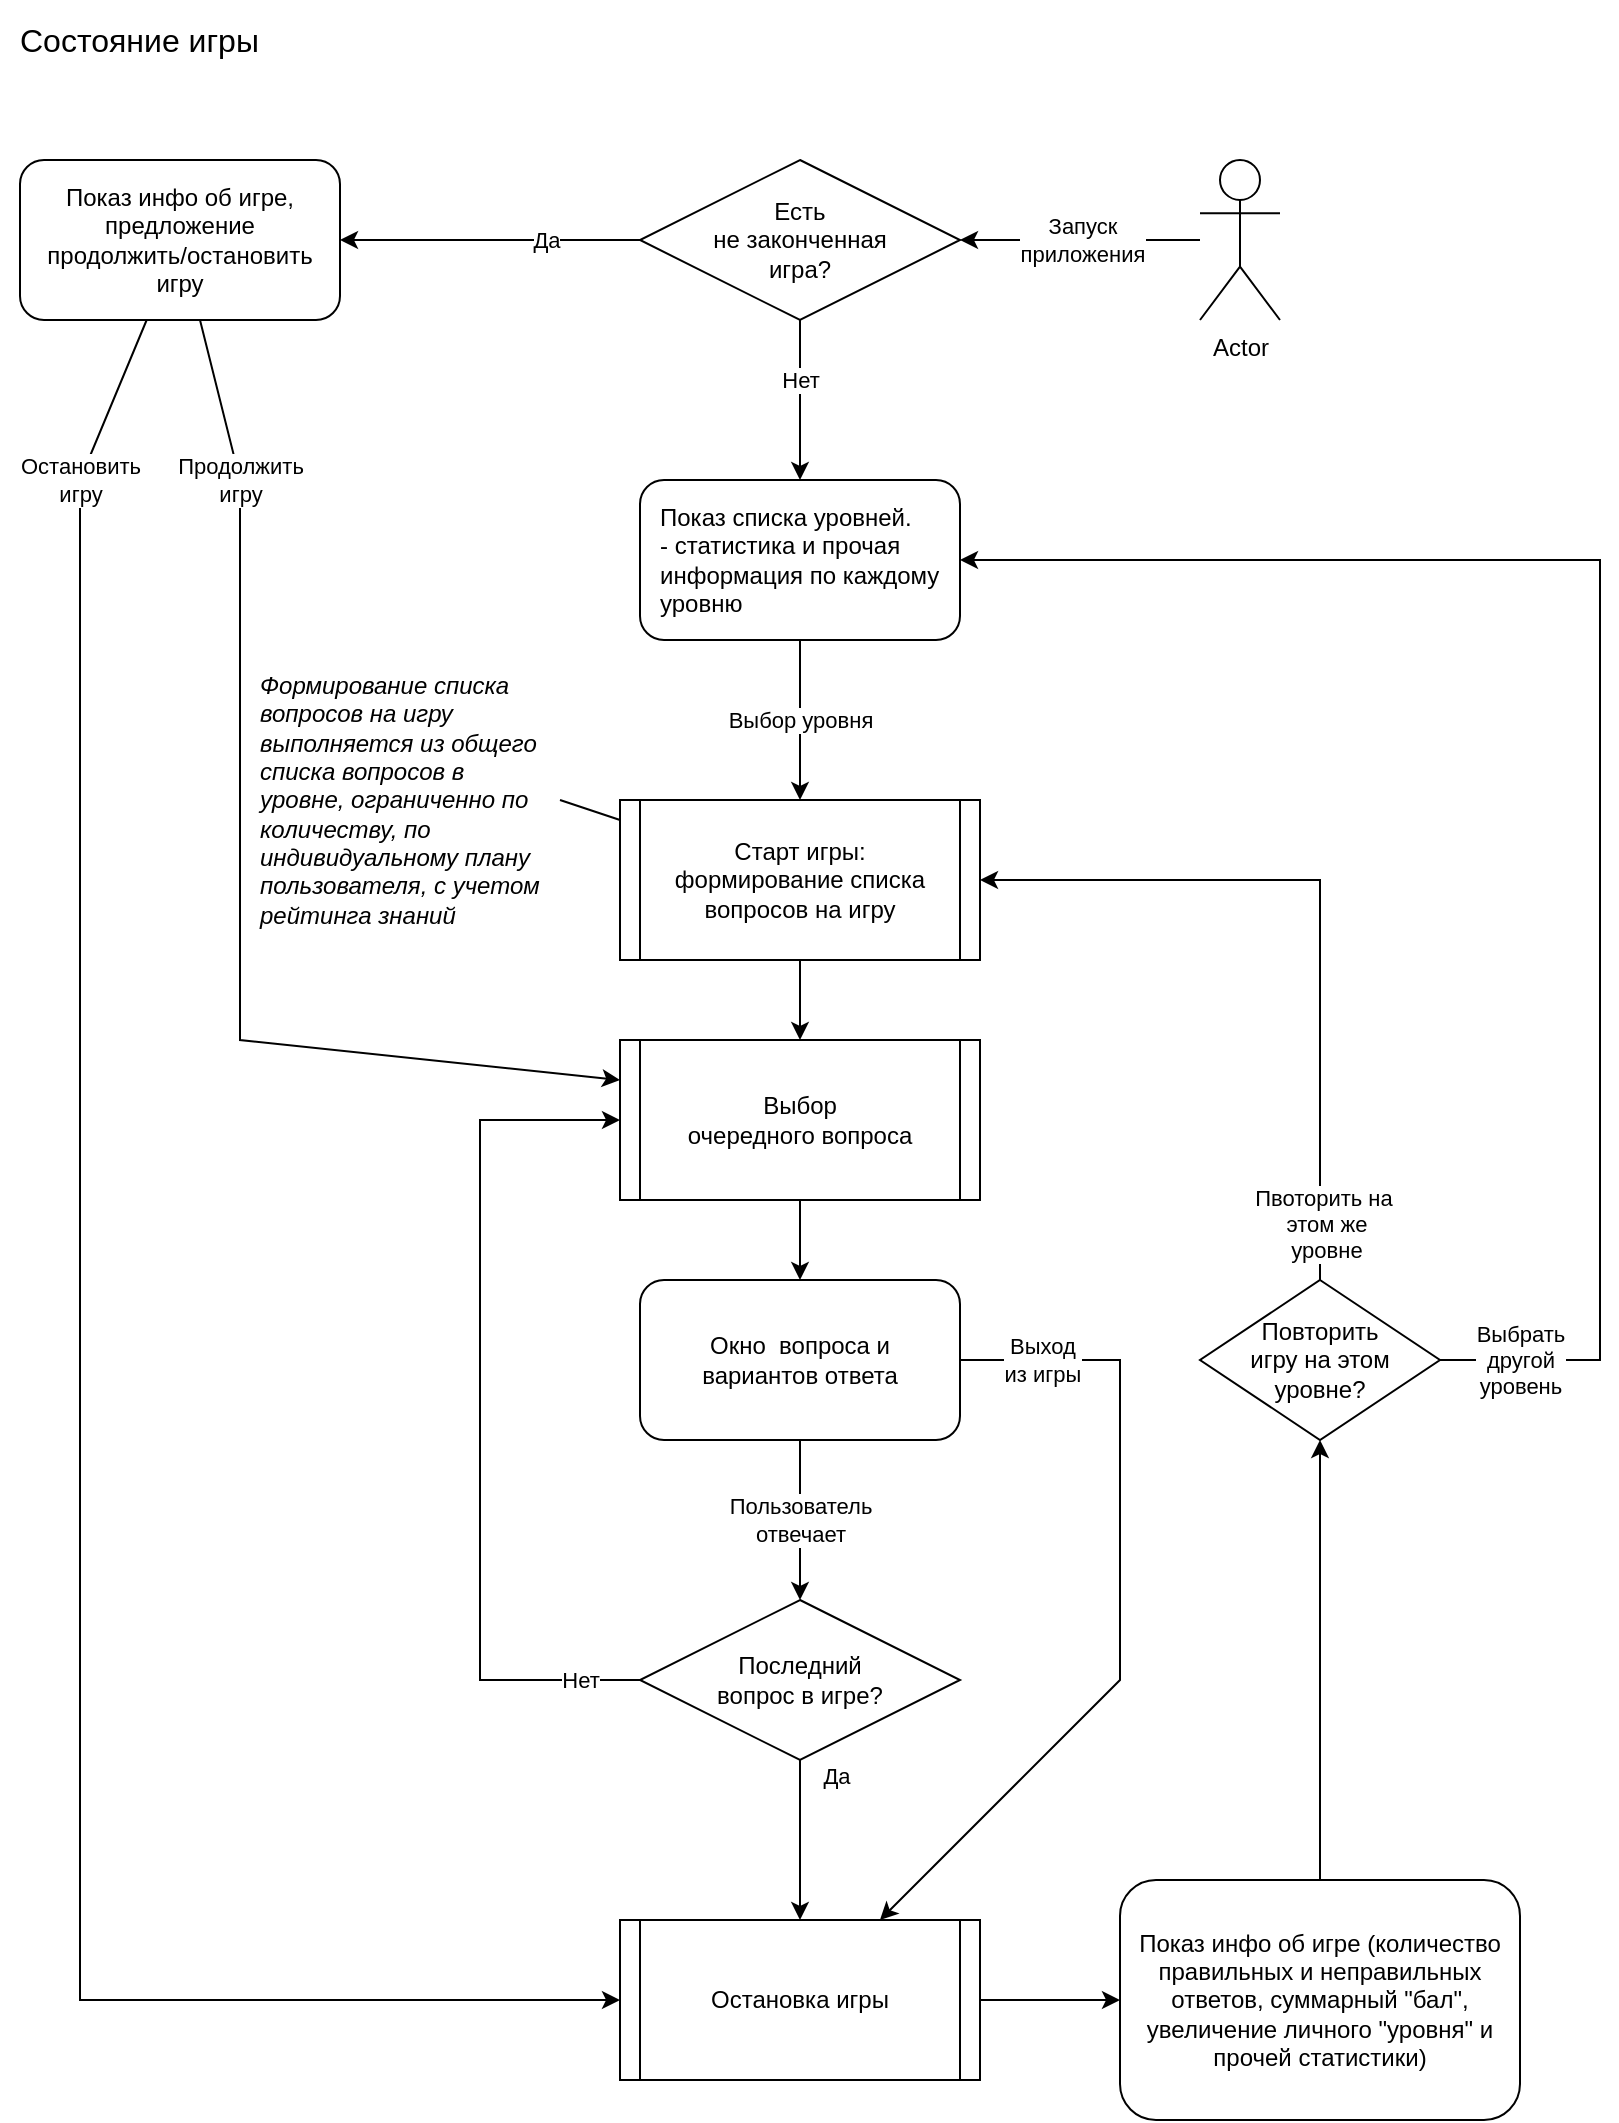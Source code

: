<mxfile version="22.1.11" type="device">
  <diagram id="C5RBs43oDa-KdzZeNtuy" name="Page-1">
    <mxGraphModel dx="1562" dy="1037" grid="1" gridSize="10" guides="1" tooltips="1" connect="1" arrows="1" fold="1" page="1" pageScale="1" pageWidth="827" pageHeight="1169" math="0" shadow="0">
      <root>
        <mxCell id="WIyWlLk6GJQsqaUBKTNV-0" />
        <mxCell id="WIyWlLk6GJQsqaUBKTNV-1" parent="WIyWlLk6GJQsqaUBKTNV-0" />
        <mxCell id="WIyWlLk6GJQsqaUBKTNV-3" value="Окно&amp;nbsp; вопроса и вариантов ответа" style="rounded=1;whiteSpace=wrap;html=1;fontSize=12;glass=0;strokeWidth=1;shadow=0;spacing=10;" parent="WIyWlLk6GJQsqaUBKTNV-1" vertex="1">
          <mxGeometry x="320" y="640" width="160" height="80" as="geometry" />
        </mxCell>
        <mxCell id="Wa4zjlMW-Ga0Yt3BIg9S-1" value="Состояние игры" style="text;html=1;strokeColor=none;fillColor=none;align=left;verticalAlign=middle;whiteSpace=wrap;rounded=0;fontSize=16;spacing=10;" parent="WIyWlLk6GJQsqaUBKTNV-1" vertex="1">
          <mxGeometry width="320" height="40" as="geometry" />
        </mxCell>
        <mxCell id="Wa4zjlMW-Ga0Yt3BIg9S-23" value="Нет" style="endArrow=classic;html=1;rounded=0;" parent="WIyWlLk6GJQsqaUBKTNV-1" source="Wa4zjlMW-Ga0Yt3BIg9S-39" target="Wa4zjlMW-Ga0Yt3BIg9S-38" edge="1">
          <mxGeometry x="-0.25" relative="1" as="geometry">
            <mxPoint x="140" y="360" as="sourcePoint" />
            <mxPoint x="320" y="240" as="targetPoint" />
            <mxPoint as="offset" />
          </mxGeometry>
        </mxCell>
        <mxCell id="Wa4zjlMW-Ga0Yt3BIg9S-38" value="Показ списка уровней.&lt;br&gt;- статистика и прочая информация по каждому уровню" style="rounded=1;whiteSpace=wrap;html=1;align=left;spacing=10;" parent="WIyWlLk6GJQsqaUBKTNV-1" vertex="1">
          <mxGeometry x="320" y="240" width="160" height="80" as="geometry" />
        </mxCell>
        <mxCell id="Wa4zjlMW-Ga0Yt3BIg9S-39" value="Есть&lt;br&gt;не законченная &lt;br&gt;игра?" style="rhombus;whiteSpace=wrap;html=1;" parent="WIyWlLk6GJQsqaUBKTNV-1" vertex="1">
          <mxGeometry x="320" y="80" width="160" height="80" as="geometry" />
        </mxCell>
        <mxCell id="Wa4zjlMW-Ga0Yt3BIg9S-40" value="" style="html=1;rounded=0;strokeWidth=1;entryX=0.5;entryY=0;entryDx=0;entryDy=0;exitX=0.5;exitY=1;exitDx=0;exitDy=0;" parent="WIyWlLk6GJQsqaUBKTNV-1" source="Wa4zjlMW-Ga0Yt3BIg9S-60" target="Wa4zjlMW-Ga0Yt3BIg9S-62" edge="1">
          <mxGeometry width="100" relative="1" as="geometry">
            <mxPoint x="414.231" y="480" as="sourcePoint" />
            <mxPoint x="405" y="520" as="targetPoint" />
          </mxGeometry>
        </mxCell>
        <mxCell id="Wa4zjlMW-Ga0Yt3BIg9S-43" value="Последний &lt;br&gt;вопрос в игре?" style="strokeWidth=1;html=1;shape=mxgraph.flowchart.decision;whiteSpace=wrap;" parent="WIyWlLk6GJQsqaUBKTNV-1" vertex="1">
          <mxGeometry x="320" y="800" width="160" height="80" as="geometry" />
        </mxCell>
        <mxCell id="Wa4zjlMW-Ga0Yt3BIg9S-45" value="Выбор уровня" style="html=1;rounded=0;strokeWidth=1;entryX=0.5;entryY=0;entryDx=0;entryDy=0;" parent="WIyWlLk6GJQsqaUBKTNV-1" source="Wa4zjlMW-Ga0Yt3BIg9S-38" target="Wa4zjlMW-Ga0Yt3BIg9S-60" edge="1">
          <mxGeometry width="100" relative="1" as="geometry">
            <mxPoint x="400" y="320" as="sourcePoint" />
            <mxPoint x="416.296" y="390" as="targetPoint" />
          </mxGeometry>
        </mxCell>
        <mxCell id="Wa4zjlMW-Ga0Yt3BIg9S-48" value="Пользователь &lt;br&gt;отвечает" style="endArrow=classic;html=1;rounded=0;exitX=0.5;exitY=1;exitDx=0;exitDy=0;" parent="WIyWlLk6GJQsqaUBKTNV-1" source="WIyWlLk6GJQsqaUBKTNV-3" target="Wa4zjlMW-Ga0Yt3BIg9S-43" edge="1">
          <mxGeometry width="50" height="50" relative="1" as="geometry">
            <mxPoint x="390" y="880" as="sourcePoint" />
            <mxPoint x="560" y="730" as="targetPoint" />
            <Array as="points" />
          </mxGeometry>
        </mxCell>
        <mxCell id="Wa4zjlMW-Ga0Yt3BIg9S-50" value="Выход&lt;br&gt;из игры" style="endArrow=classic;html=1;rounded=0;exitX=1;exitY=0.5;exitDx=0;exitDy=0;" parent="WIyWlLk6GJQsqaUBKTNV-1" source="WIyWlLk6GJQsqaUBKTNV-3" target="Wa4zjlMW-Ga0Yt3BIg9S-61" edge="1">
          <mxGeometry x="-0.8" width="50" height="50" relative="1" as="geometry">
            <mxPoint x="510" y="560" as="sourcePoint" />
            <mxPoint x="540" y="480" as="targetPoint" />
            <Array as="points">
              <mxPoint x="560" y="680" />
              <mxPoint x="560" y="840" />
            </Array>
            <mxPoint as="offset" />
          </mxGeometry>
        </mxCell>
        <mxCell id="Wa4zjlMW-Ga0Yt3BIg9S-51" value="" style="endArrow=classic;html=1;rounded=0;" parent="WIyWlLk6GJQsqaUBKTNV-1" source="Wa4zjlMW-Ga0Yt3BIg9S-43" target="Wa4zjlMW-Ga0Yt3BIg9S-61" edge="1">
          <mxGeometry width="50" height="50" relative="1" as="geometry">
            <mxPoint x="430" y="730" as="sourcePoint" />
            <mxPoint x="590" y="930" as="targetPoint" />
            <Array as="points" />
          </mxGeometry>
        </mxCell>
        <mxCell id="Wa4zjlMW-Ga0Yt3BIg9S-54" value="Да" style="edgeLabel;html=1;align=center;verticalAlign=middle;resizable=0;points=[];" parent="Wa4zjlMW-Ga0Yt3BIg9S-51" vertex="1" connectable="0">
          <mxGeometry x="-0.759" y="-2" relative="1" as="geometry">
            <mxPoint x="20" y="-2" as="offset" />
          </mxGeometry>
        </mxCell>
        <mxCell id="Wa4zjlMW-Ga0Yt3BIg9S-55" value="Нет" style="endArrow=classic;html=1;rounded=0;exitX=0;exitY=0.5;exitDx=0;exitDy=0;exitPerimeter=0;entryX=0;entryY=0.5;entryDx=0;entryDy=0;" parent="WIyWlLk6GJQsqaUBKTNV-1" source="Wa4zjlMW-Ga0Yt3BIg9S-43" target="Wa4zjlMW-Ga0Yt3BIg9S-62" edge="1">
          <mxGeometry x="-0.861" width="50" height="50" relative="1" as="geometry">
            <mxPoint x="450" y="1060" as="sourcePoint" />
            <mxPoint x="500" y="1010" as="targetPoint" />
            <Array as="points">
              <mxPoint x="240" y="840" />
              <mxPoint x="240" y="560" />
            </Array>
            <mxPoint as="offset" />
          </mxGeometry>
        </mxCell>
        <mxCell id="Wa4zjlMW-Ga0Yt3BIg9S-60" value="Старт игры:&lt;br&gt;формирование списка вопросов на игру" style="shape=process;whiteSpace=wrap;html=1;backgroundOutline=1;size=0.056;" parent="WIyWlLk6GJQsqaUBKTNV-1" vertex="1">
          <mxGeometry x="310" y="400" width="180" height="80" as="geometry" />
        </mxCell>
        <mxCell id="Wa4zjlMW-Ga0Yt3BIg9S-61" value="Остановка игры" style="shape=process;whiteSpace=wrap;html=1;backgroundOutline=1;size=0.056;" parent="WIyWlLk6GJQsqaUBKTNV-1" vertex="1">
          <mxGeometry x="310" y="960" width="180" height="80" as="geometry" />
        </mxCell>
        <mxCell id="Wa4zjlMW-Ga0Yt3BIg9S-63" style="edgeStyle=orthogonalEdgeStyle;rounded=0;orthogonalLoop=1;jettySize=auto;html=1;exitX=0.5;exitY=1;exitDx=0;exitDy=0;entryX=0.5;entryY=0;entryDx=0;entryDy=0;" parent="WIyWlLk6GJQsqaUBKTNV-1" source="Wa4zjlMW-Ga0Yt3BIg9S-62" target="WIyWlLk6GJQsqaUBKTNV-3" edge="1">
          <mxGeometry relative="1" as="geometry" />
        </mxCell>
        <mxCell id="Wa4zjlMW-Ga0Yt3BIg9S-62" value="Выбор &lt;br&gt;очередного вопроса" style="shape=process;whiteSpace=wrap;html=1;backgroundOutline=1;size=0.056;" parent="WIyWlLk6GJQsqaUBKTNV-1" vertex="1">
          <mxGeometry x="310" y="520" width="180" height="80" as="geometry" />
        </mxCell>
        <mxCell id="Wa4zjlMW-Ga0Yt3BIg9S-64" value="Запуск &lt;br&gt;приложения" style="endArrow=classic;html=1;rounded=0;" parent="WIyWlLk6GJQsqaUBKTNV-1" source="Wa4zjlMW-Ga0Yt3BIg9S-65" target="Wa4zjlMW-Ga0Yt3BIg9S-39" edge="1">
          <mxGeometry x="-0.005" width="50" height="50" relative="1" as="geometry">
            <mxPoint x="170" y="60" as="sourcePoint" />
            <mxPoint x="240" y="120" as="targetPoint" />
            <mxPoint as="offset" />
          </mxGeometry>
        </mxCell>
        <mxCell id="Wa4zjlMW-Ga0Yt3BIg9S-65" value="Actor" style="shape=umlActor;verticalLabelPosition=bottom;verticalAlign=top;html=1;outlineConnect=0;" parent="WIyWlLk6GJQsqaUBKTNV-1" vertex="1">
          <mxGeometry x="600" y="80" width="40" height="80" as="geometry" />
        </mxCell>
        <mxCell id="Wa4zjlMW-Ga0Yt3BIg9S-67" value="" style="endArrow=none;html=1;rounded=0;entryX=1;entryY=0.5;entryDx=0;entryDy=0;" parent="WIyWlLk6GJQsqaUBKTNV-1" source="Wa4zjlMW-Ga0Yt3BIg9S-60" target="Wa4zjlMW-Ga0Yt3BIg9S-68" edge="1">
          <mxGeometry width="50" height="50" relative="1" as="geometry">
            <mxPoint x="750" y="410" as="sourcePoint" />
            <mxPoint x="280" y="416" as="targetPoint" />
          </mxGeometry>
        </mxCell>
        <mxCell id="Wa4zjlMW-Ga0Yt3BIg9S-68" value="Формирование списка вопросов на игру&amp;nbsp;&amp;nbsp;&lt;br&gt;выполняется из общего списка вопросов в уровне, ограниченно по количеству, по индивидуальному плану пользователя, с учетом рейтинга знаний" style="text;html=1;strokeColor=none;fillColor=none;align=left;verticalAlign=middle;whiteSpace=wrap;rounded=0;spacing=10;fontStyle=2" parent="WIyWlLk6GJQsqaUBKTNV-1" vertex="1">
          <mxGeometry x="120" y="300" width="160" height="200" as="geometry" />
        </mxCell>
        <mxCell id="Wa4zjlMW-Ga0Yt3BIg9S-69" value="Да" style="endArrow=classic;html=1;rounded=0;" parent="WIyWlLk6GJQsqaUBKTNV-1" source="Wa4zjlMW-Ga0Yt3BIg9S-39" target="Wa4zjlMW-Ga0Yt3BIg9S-70" edge="1">
          <mxGeometry x="-0.375" width="50" height="50" relative="1" as="geometry">
            <mxPoint x="490" y="120" as="sourcePoint" />
            <mxPoint x="540" y="70" as="targetPoint" />
            <mxPoint as="offset" />
          </mxGeometry>
        </mxCell>
        <mxCell id="Wa4zjlMW-Ga0Yt3BIg9S-70" value="Показ инфо об игре, предложение&lt;br&gt;продолжить/остановить игру" style="rounded=1;whiteSpace=wrap;html=1;" parent="WIyWlLk6GJQsqaUBKTNV-1" vertex="1">
          <mxGeometry x="10" y="80" width="160" height="80" as="geometry" />
        </mxCell>
        <mxCell id="Wa4zjlMW-Ga0Yt3BIg9S-71" value="Продолжить &lt;br&gt;игру" style="endArrow=classic;html=1;rounded=0;entryX=0;entryY=0.25;entryDx=0;entryDy=0;" parent="WIyWlLk6GJQsqaUBKTNV-1" source="Wa4zjlMW-Ga0Yt3BIg9S-70" target="Wa4zjlMW-Ga0Yt3BIg9S-62" edge="1">
          <mxGeometry x="-0.702" width="50" height="50" relative="1" as="geometry">
            <mxPoint x="640" y="160" as="sourcePoint" />
            <mxPoint x="700" y="160" as="targetPoint" />
            <Array as="points">
              <mxPoint x="120" y="240" />
              <mxPoint x="120" y="520" />
            </Array>
            <mxPoint as="offset" />
          </mxGeometry>
        </mxCell>
        <mxCell id="Wa4zjlMW-Ga0Yt3BIg9S-72" value="Остановить&lt;br&gt;игру" style="endArrow=classic;html=1;rounded=0;" parent="WIyWlLk6GJQsqaUBKTNV-1" source="Wa4zjlMW-Ga0Yt3BIg9S-70" target="Wa4zjlMW-Ga0Yt3BIg9S-61" edge="1">
          <mxGeometry x="-0.845" width="50" height="50" relative="1" as="geometry">
            <mxPoint x="650" y="200" as="sourcePoint" />
            <mxPoint x="740" y="330" as="targetPoint" />
            <Array as="points">
              <mxPoint x="40" y="240" />
              <mxPoint x="40" y="1000" />
            </Array>
            <mxPoint as="offset" />
          </mxGeometry>
        </mxCell>
        <mxCell id="0" value="Показ инфо об игре (количество правильных и неправильных ответов, суммарный &quot;бал&quot;, увеличение личного &quot;уровня&quot; и прочей статистики)" style="rounded=1;whiteSpace=wrap;html=1;spacing=10;" parent="WIyWlLk6GJQsqaUBKTNV-1" vertex="1">
          <mxGeometry x="560" y="940" width="200" height="120" as="geometry" />
        </mxCell>
        <mxCell id="1" value="Повторить&lt;br&gt;игру на этом уровне?" style="rhombus;whiteSpace=wrap;html=1;" parent="WIyWlLk6GJQsqaUBKTNV-1" vertex="1">
          <mxGeometry x="600" y="640" width="120" height="80" as="geometry" />
        </mxCell>
        <mxCell id="2" value="" style="endArrow=classic;html=1;rounded=0;" parent="WIyWlLk6GJQsqaUBKTNV-1" source="0" target="1" edge="1">
          <mxGeometry width="50" height="50" relative="1" as="geometry">
            <mxPoint x="690" y="840" as="sourcePoint" />
            <mxPoint x="740" y="790" as="targetPoint" />
          </mxGeometry>
        </mxCell>
        <mxCell id="3" value="Выбрать&lt;br&gt;другой&lt;br&gt;уровень" style="endArrow=classic;html=1;rounded=0;exitX=1;exitY=0.5;exitDx=0;exitDy=0;entryX=1;entryY=0.5;entryDx=0;entryDy=0;" parent="WIyWlLk6GJQsqaUBKTNV-1" source="1" target="Wa4zjlMW-Ga0Yt3BIg9S-38" edge="1">
          <mxGeometry x="-0.9" width="50" height="50" relative="1" as="geometry">
            <mxPoint x="950" y="580" as="sourcePoint" />
            <mxPoint x="1090" y="530" as="targetPoint" />
            <Array as="points">
              <mxPoint x="800" y="680" />
              <mxPoint x="800" y="280" />
            </Array>
            <mxPoint as="offset" />
          </mxGeometry>
        </mxCell>
        <mxCell id="4" value="Пвоторить на&amp;nbsp;&lt;br&gt;этом же&lt;br&gt;уровне" style="endArrow=classic;html=1;rounded=0;exitX=0.5;exitY=0;exitDx=0;exitDy=0;entryX=1;entryY=0.5;entryDx=0;entryDy=0;" parent="WIyWlLk6GJQsqaUBKTNV-1" source="1" target="Wa4zjlMW-Ga0Yt3BIg9S-60" edge="1">
          <mxGeometry x="-0.85" y="-3" width="50" height="50" relative="1" as="geometry">
            <mxPoint x="900" y="410" as="sourcePoint" />
            <mxPoint x="1090" y="390" as="targetPoint" />
            <Array as="points">
              <mxPoint x="660" y="440" />
            </Array>
            <mxPoint as="offset" />
          </mxGeometry>
        </mxCell>
        <mxCell id="5" value="" style="endArrow=classic;html=1;rounded=0;" parent="WIyWlLk6GJQsqaUBKTNV-1" source="Wa4zjlMW-Ga0Yt3BIg9S-61" target="0" edge="1">
          <mxGeometry width="50" height="50" relative="1" as="geometry">
            <mxPoint x="710" y="600" as="sourcePoint" />
            <mxPoint x="760" y="550" as="targetPoint" />
          </mxGeometry>
        </mxCell>
      </root>
    </mxGraphModel>
  </diagram>
</mxfile>
